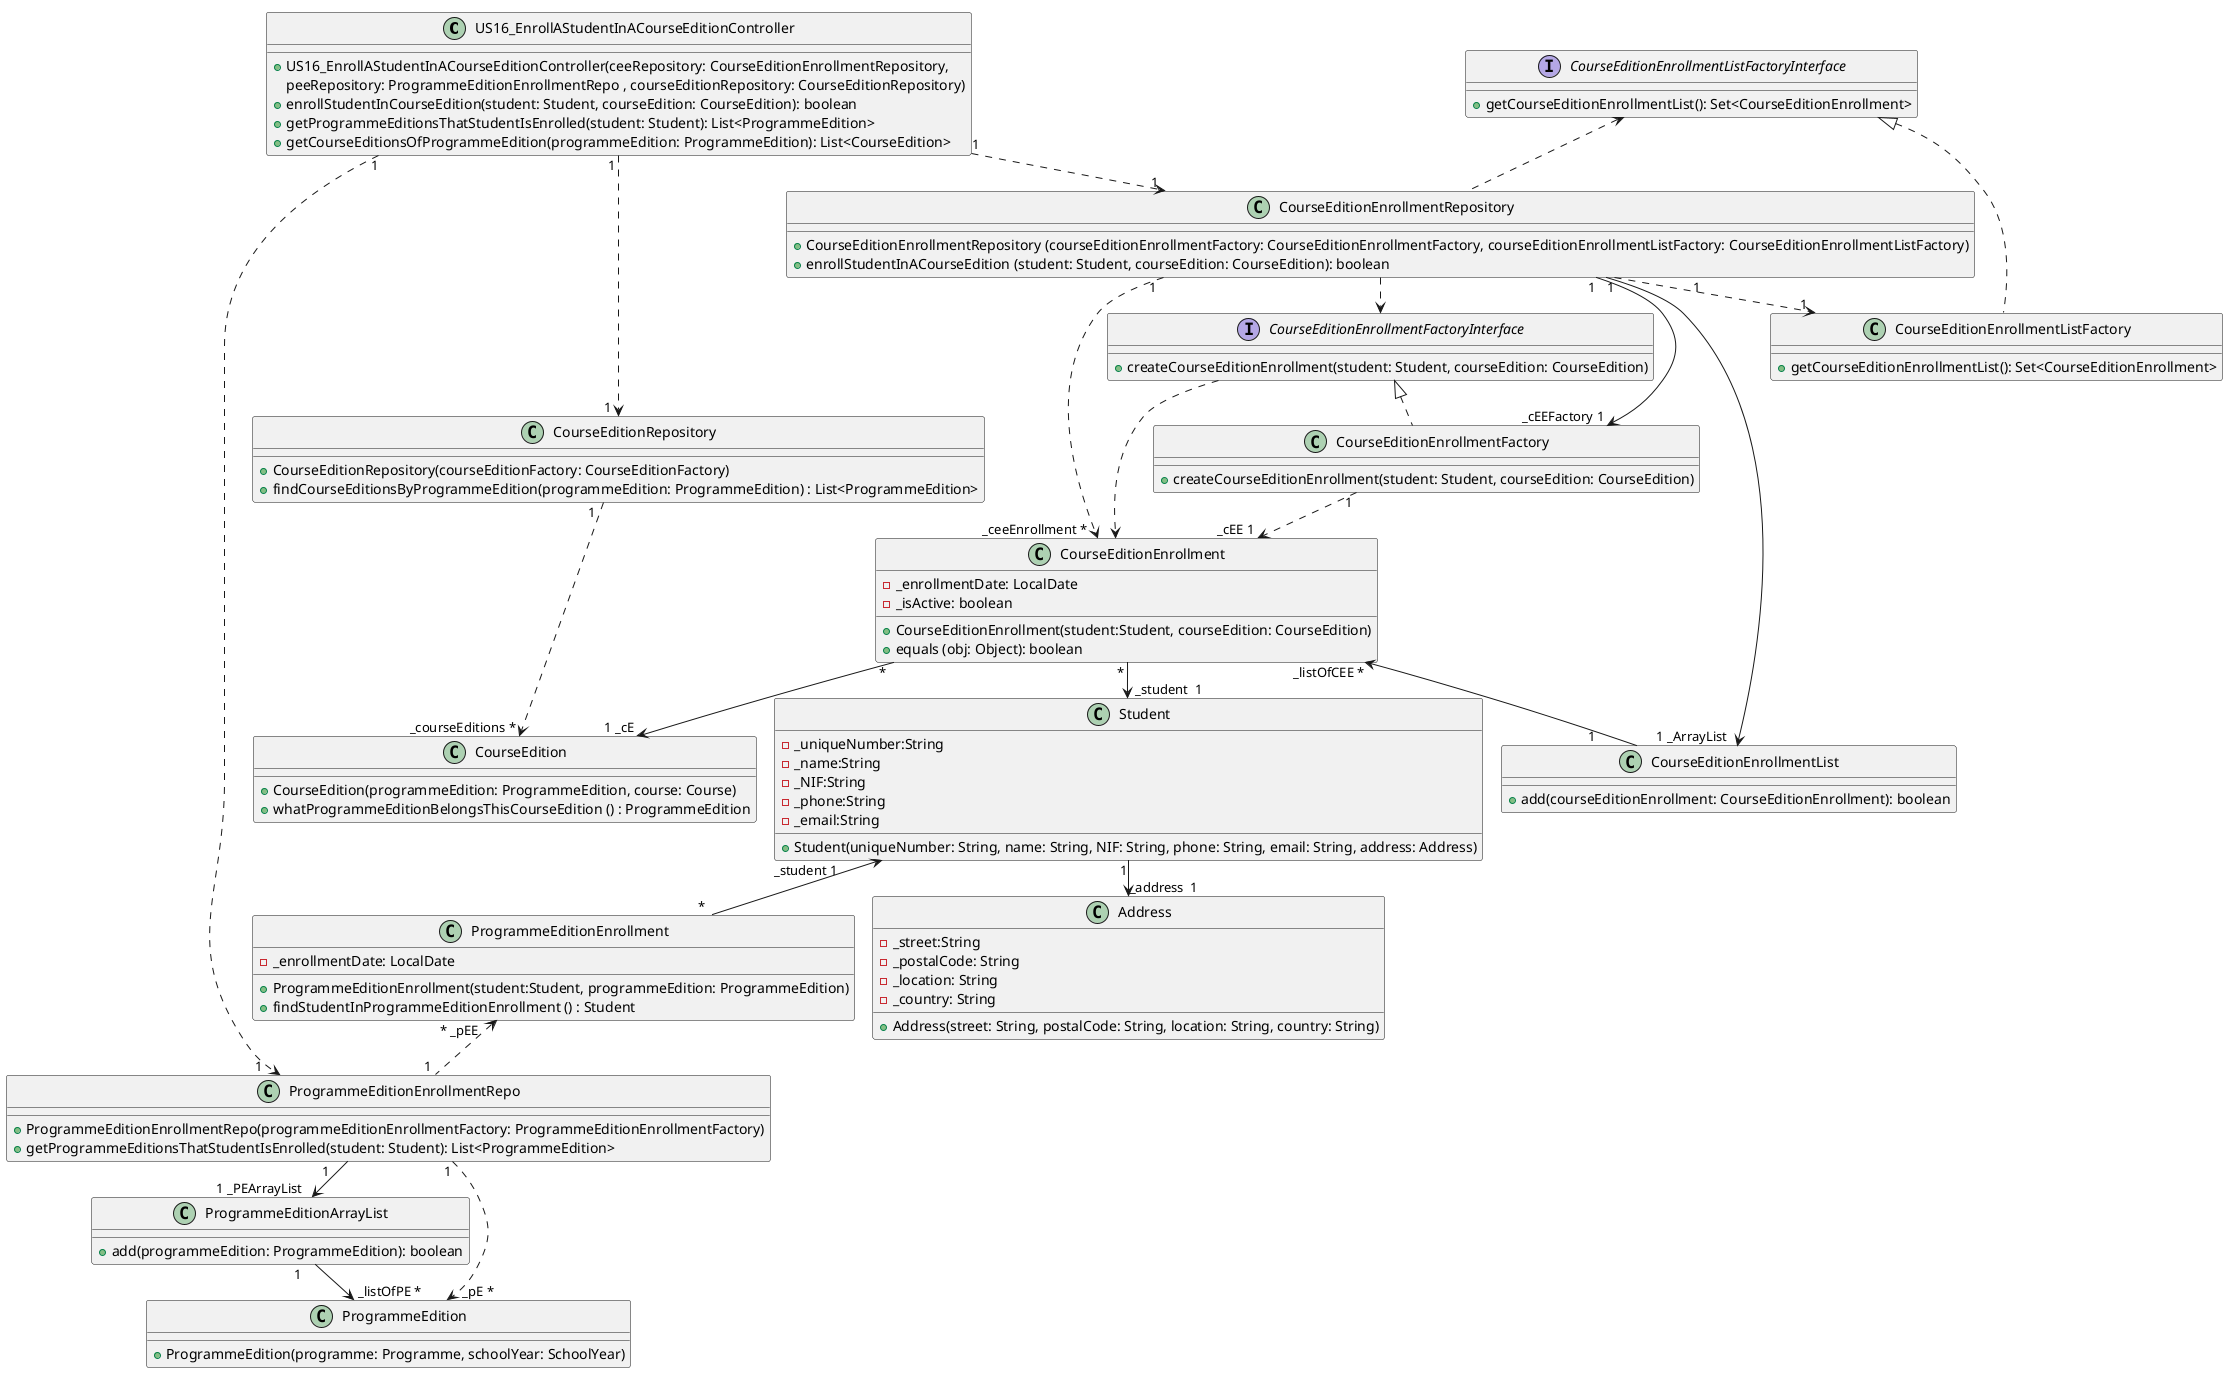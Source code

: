 @startuml
!pragma layout smetana

class US16_EnrollAStudentInACourseEditionController {
    +US16_EnrollAStudentInACourseEditionController(ceeRepository: CourseEditionEnrollmentRepository,
    peeRepository: ProgrammeEditionEnrollmentRepo , courseEditionRepository: CourseEditionRepository)
    +enrollStudentInCourseEdition(student: Student, courseEdition: CourseEdition): boolean
    +getProgrammeEditionsThatStudentIsEnrolled(student: Student): List<ProgrammeEdition>
    +getCourseEditionsOfProgrammeEdition(programmeEdition: ProgrammeEdition): List<CourseEdition>
}

class CourseEditionEnrollmentFactory{
    +createCourseEditionEnrollment(student: Student, courseEdition: CourseEdition)
}

class CourseEditionEnrollment {
    -_enrollmentDate: LocalDate
    - _isActive: boolean
    +CourseEditionEnrollment(student:Student, courseEdition: CourseEdition)
    +equals (obj: Object): boolean
}

class ProgrammeEditionArrayList{
    +add(programmeEdition: ProgrammeEdition): boolean
}

interface CourseEditionEnrollmentListFactoryInterface{
    +getCourseEditionEnrollmentList(): Set<CourseEditionEnrollment>
}

class CourseEditionEnrollmentListFactory {
    +getCourseEditionEnrollmentList(): Set<CourseEditionEnrollment>
}

interface CourseEditionEnrollmentFactoryInterface{
    +createCourseEditionEnrollment(student: Student, courseEdition: CourseEdition)
}

class CourseEditionEnrollmentRepository {
    +CourseEditionEnrollmentRepository (courseEditionEnrollmentFactory: CourseEditionEnrollmentFactory, courseEditionEnrollmentListFactory: CourseEditionEnrollmentListFactory)
    +enrollStudentInACourseEdition (student: Student, courseEdition: CourseEdition): boolean
}

class ProgrammeEditionEnrollment {
    -_enrollmentDate: LocalDate
    +ProgrammeEditionEnrollment(student:Student, programmeEdition: ProgrammeEdition)
    +findStudentInProgrammeEditionEnrollment () : Student
}

class CourseEditionEnrollmentList {
    +add(courseEditionEnrollment: CourseEditionEnrollment): boolean
}

class ProgrammeEditionEnrollmentRepo {
    +ProgrammeEditionEnrollmentRepo(programmeEditionEnrollmentFactory: ProgrammeEditionEnrollmentFactory)
    +getProgrammeEditionsThatStudentIsEnrolled(student: Student): List<ProgrammeEdition>
}

class Student {
    -_uniqueNumber:String
    -_name:String
    -_NIF:String
    -_phone:String
    -_email:String
    +Student(uniqueNumber: String, name: String, NIF: String, phone: String, email: String, address: Address)
}

class Address {
     -_street:String
     -_postalCode: String
     -_location: String
     -_country: String
     +Address(street: String, postalCode: String, location: String, country: String)
}

class CourseEdition {
    +CourseEdition(programmeEdition: ProgrammeEdition, course: Course)
    +whatProgrammeEditionBelongsThisCourseEdition () : ProgrammeEdition
}

class ProgrammeEdition {
    +ProgrammeEdition(programme: Programme, schoolYear: SchoolYear)
}

class CourseEditionRepository {
    +CourseEditionRepository(courseEditionFactory: CourseEditionFactory)
    +findCourseEditionsByProgrammeEdition(programmeEdition: ProgrammeEdition) : List<ProgrammeEdition>
}

CourseEdition "_courseEditions * " <.u. "1  " CourseEditionRepository
Student "  _student  1 " <-u- " * " CourseEditionEnrollment
CourseEditionEnrollment "    *  " --> "    1 _cE " CourseEdition
CourseEditionEnrollmentFactory "1 " ..> "_cEE 1 "CourseEditionEnrollment
CourseEditionEnrollmentFactory "           _cEEFactory 1 " <-u- " 1" CourseEditionEnrollmentRepository
ProgrammeEditionEnrollment "      *  " -u-> "_student 1             " Student
ProgrammeEditionEnrollment " * _pEE     " <.. "1 " ProgrammeEditionEnrollmentRepo
US16_EnrollAStudentInACourseEditionController "1 "..> "1  " CourseEditionRepository
US16_EnrollAStudentInACourseEditionController "1"..> "1     " ProgrammeEditionEnrollmentRepo
US16_EnrollAStudentInACourseEditionController "1 "..> "  1  " CourseEditionEnrollmentRepository
Address "_address  1 " <-u- "  1" Student
CourseEditionEnrollmentListFactory "1  " <.u. "                       1" CourseEditionEnrollmentRepository
CourseEditionEnrollmentList "   1            " -u->  "_listOfCEE *" CourseEditionEnrollment
CourseEditionEnrollmentRepository " 1" -u-> "1 _ArrayList   " CourseEditionEnrollmentList
CourseEditionEnrollmentRepository"   1  " ..> "    _ceeEnrollment *   "CourseEditionEnrollment
CourseEditionEnrollmentFactoryInterface <|.. CourseEditionEnrollmentFactory
CourseEditionEnrollmentListFactoryInterface <|.. CourseEditionEnrollmentListFactory
ProgrammeEditionEnrollmentRepo"1     " --> "1 _PEArrayList   "ProgrammeEditionArrayList
ProgrammeEdition" _listOfPE *" <-u- "  1    "ProgrammeEditionArrayList
ProgrammeEditionEnrollmentRepo "1"..> "    _pE *    "ProgrammeEdition
CourseEditionEnrollmentRepository .u.> CourseEditionEnrollmentListFactoryInterface
CourseEditionEnrollmentRepository ..> CourseEditionEnrollmentFactoryInterface
CourseEditionEnrollmentFactoryInterface ..> CourseEditionEnrollment

@enduml